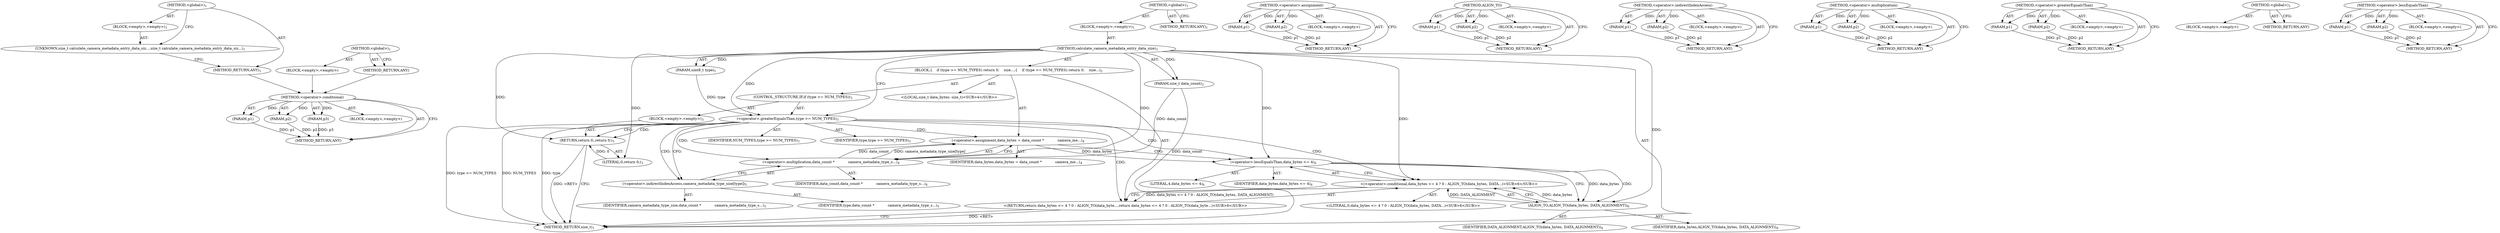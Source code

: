 digraph "&lt;global&gt;" {
vulnerable_77 [label=<(METHOD,&lt;operator&gt;.conditional)>];
vulnerable_78 [label=<(PARAM,p1)>];
vulnerable_79 [label=<(PARAM,p2)>];
vulnerable_80 [label=<(PARAM,p3)>];
vulnerable_81 [label=<(BLOCK,&lt;empty&gt;,&lt;empty&gt;)>];
vulnerable_82 [label=<(METHOD_RETURN,ANY)>];
vulnerable_6 [label=<(METHOD,&lt;global&gt;)<SUB>1</SUB>>];
vulnerable_7 [label=<(BLOCK,&lt;empty&gt;,&lt;empty&gt;)<SUB>1</SUB>>];
vulnerable_8 [label=<(METHOD,calculate_camera_metadata_entry_data_size)<SUB>1</SUB>>];
vulnerable_9 [label=<(PARAM,uint8_t type)<SUB>1</SUB>>];
vulnerable_10 [label=<(PARAM,size_t data_count)<SUB>2</SUB>>];
vulnerable_11 [label=<(BLOCK,{
    if (type &gt;= NUM_TYPES) return 0;
    size...,{
    if (type &gt;= NUM_TYPES) return 0;
    size...)<SUB>2</SUB>>];
vulnerable_12 [label=<(CONTROL_STRUCTURE,IF,if (type &gt;= NUM_TYPES))<SUB>3</SUB>>];
vulnerable_13 [label=<(&lt;operator&gt;.greaterEqualsThan,type &gt;= NUM_TYPES)<SUB>3</SUB>>];
vulnerable_14 [label=<(IDENTIFIER,type,type &gt;= NUM_TYPES)<SUB>3</SUB>>];
vulnerable_15 [label=<(IDENTIFIER,NUM_TYPES,type &gt;= NUM_TYPES)<SUB>3</SUB>>];
vulnerable_16 [label=<(BLOCK,&lt;empty&gt;,&lt;empty&gt;)<SUB>3</SUB>>];
vulnerable_17 [label=<(RETURN,return 0;,return 0;)<SUB>3</SUB>>];
vulnerable_18 [label=<(LITERAL,0,return 0;)<SUB>3</SUB>>];
vulnerable_19 [label="<(LOCAL,size_t data_bytes: size_t)<SUB>4</SUB>>"];
vulnerable_20 [label=<(&lt;operator&gt;.assignment,data_bytes = data_count *
            camera_me...)<SUB>4</SUB>>];
vulnerable_21 [label=<(IDENTIFIER,data_bytes,data_bytes = data_count *
            camera_me...)<SUB>4</SUB>>];
vulnerable_22 [label=<(&lt;operator&gt;.multiplication,data_count *
            camera_metadata_type_s...)<SUB>4</SUB>>];
vulnerable_23 [label=<(IDENTIFIER,data_count,data_count *
            camera_metadata_type_s...)<SUB>4</SUB>>];
vulnerable_24 [label=<(&lt;operator&gt;.indirectIndexAccess,camera_metadata_type_size[type])<SUB>5</SUB>>];
vulnerable_25 [label=<(IDENTIFIER,camera_metadata_type_size,data_count *
            camera_metadata_type_s...)<SUB>5</SUB>>];
vulnerable_26 [label=<(IDENTIFIER,type,data_count *
            camera_metadata_type_s...)<SUB>5</SUB>>];
vulnerable_27 [label="<(RETURN,return data_bytes &lt;= 4 ? 0 : ALIGN_TO(data_byte...,return data_bytes &lt;= 4 ? 0 : ALIGN_TO(data_byte...)<SUB>6</SUB>>"];
vulnerable_28 [label="<(&lt;operator&gt;.conditional,data_bytes &lt;= 4 ? 0 : ALIGN_TO(data_bytes, DATA...)<SUB>6</SUB>>"];
vulnerable_29 [label=<(&lt;operator&gt;.lessEqualsThan,data_bytes &lt;= 4)<SUB>6</SUB>>];
vulnerable_30 [label=<(IDENTIFIER,data_bytes,data_bytes &lt;= 4)<SUB>6</SUB>>];
vulnerable_31 [label=<(LITERAL,4,data_bytes &lt;= 4)<SUB>6</SUB>>];
vulnerable_32 [label="<(LITERAL,0,data_bytes &lt;= 4 ? 0 : ALIGN_TO(data_bytes, DATA...)<SUB>6</SUB>>"];
vulnerable_33 [label=<(ALIGN_TO,ALIGN_TO(data_bytes, DATA_ALIGNMENT))<SUB>6</SUB>>];
vulnerable_34 [label=<(IDENTIFIER,data_bytes,ALIGN_TO(data_bytes, DATA_ALIGNMENT))<SUB>6</SUB>>];
vulnerable_35 [label=<(IDENTIFIER,DATA_ALIGNMENT,ALIGN_TO(data_bytes, DATA_ALIGNMENT))<SUB>6</SUB>>];
vulnerable_36 [label=<(METHOD_RETURN,size_t)<SUB>1</SUB>>];
vulnerable_38 [label=<(METHOD_RETURN,ANY)<SUB>1</SUB>>];
vulnerable_62 [label=<(METHOD,&lt;operator&gt;.assignment)>];
vulnerable_63 [label=<(PARAM,p1)>];
vulnerable_64 [label=<(PARAM,p2)>];
vulnerable_65 [label=<(BLOCK,&lt;empty&gt;,&lt;empty&gt;)>];
vulnerable_66 [label=<(METHOD_RETURN,ANY)>];
vulnerable_88 [label=<(METHOD,ALIGN_TO)>];
vulnerable_89 [label=<(PARAM,p1)>];
vulnerable_90 [label=<(PARAM,p2)>];
vulnerable_91 [label=<(BLOCK,&lt;empty&gt;,&lt;empty&gt;)>];
vulnerable_92 [label=<(METHOD_RETURN,ANY)>];
vulnerable_72 [label=<(METHOD,&lt;operator&gt;.indirectIndexAccess)>];
vulnerable_73 [label=<(PARAM,p1)>];
vulnerable_74 [label=<(PARAM,p2)>];
vulnerable_75 [label=<(BLOCK,&lt;empty&gt;,&lt;empty&gt;)>];
vulnerable_76 [label=<(METHOD_RETURN,ANY)>];
vulnerable_67 [label=<(METHOD,&lt;operator&gt;.multiplication)>];
vulnerable_68 [label=<(PARAM,p1)>];
vulnerable_69 [label=<(PARAM,p2)>];
vulnerable_70 [label=<(BLOCK,&lt;empty&gt;,&lt;empty&gt;)>];
vulnerable_71 [label=<(METHOD_RETURN,ANY)>];
vulnerable_57 [label=<(METHOD,&lt;operator&gt;.greaterEqualsThan)>];
vulnerable_58 [label=<(PARAM,p1)>];
vulnerable_59 [label=<(PARAM,p2)>];
vulnerable_60 [label=<(BLOCK,&lt;empty&gt;,&lt;empty&gt;)>];
vulnerable_61 [label=<(METHOD_RETURN,ANY)>];
vulnerable_51 [label=<(METHOD,&lt;global&gt;)<SUB>1</SUB>>];
vulnerable_52 [label=<(BLOCK,&lt;empty&gt;,&lt;empty&gt;)>];
vulnerable_53 [label=<(METHOD_RETURN,ANY)>];
vulnerable_83 [label=<(METHOD,&lt;operator&gt;.lessEqualsThan)>];
vulnerable_84 [label=<(PARAM,p1)>];
vulnerable_85 [label=<(PARAM,p2)>];
vulnerable_86 [label=<(BLOCK,&lt;empty&gt;,&lt;empty&gt;)>];
vulnerable_87 [label=<(METHOD_RETURN,ANY)>];
fixed_6 [label=<(METHOD,&lt;global&gt;)<SUB>1</SUB>>];
fixed_7 [label=<(BLOCK,&lt;empty&gt;,&lt;empty&gt;)<SUB>1</SUB>>];
fixed_8 [label=<(UNKNOWN,size_t calculate_camera_metadata_entry_data_siz...,size_t calculate_camera_metadata_entry_data_siz...)<SUB>1</SUB>>];
fixed_9 [label=<(METHOD_RETURN,ANY)<SUB>1</SUB>>];
fixed_14 [label=<(METHOD,&lt;global&gt;)<SUB>1</SUB>>];
fixed_15 [label=<(BLOCK,&lt;empty&gt;,&lt;empty&gt;)>];
fixed_16 [label=<(METHOD_RETURN,ANY)>];
vulnerable_77 -> vulnerable_78  [key=0, label="AST: "];
vulnerable_77 -> vulnerable_78  [key=1, label="DDG: "];
vulnerable_77 -> vulnerable_81  [key=0, label="AST: "];
vulnerable_77 -> vulnerable_79  [key=0, label="AST: "];
vulnerable_77 -> vulnerable_79  [key=1, label="DDG: "];
vulnerable_77 -> vulnerable_82  [key=0, label="AST: "];
vulnerable_77 -> vulnerable_82  [key=1, label="CFG: "];
vulnerable_77 -> vulnerable_80  [key=0, label="AST: "];
vulnerable_77 -> vulnerable_80  [key=1, label="DDG: "];
vulnerable_78 -> vulnerable_82  [key=0, label="DDG: p1"];
vulnerable_79 -> vulnerable_82  [key=0, label="DDG: p2"];
vulnerable_80 -> vulnerable_82  [key=0, label="DDG: p3"];
vulnerable_6 -> vulnerable_7  [key=0, label="AST: "];
vulnerable_6 -> vulnerable_38  [key=0, label="AST: "];
vulnerable_6 -> vulnerable_38  [key=1, label="CFG: "];
vulnerable_7 -> vulnerable_8  [key=0, label="AST: "];
vulnerable_8 -> vulnerable_9  [key=0, label="AST: "];
vulnerable_8 -> vulnerable_9  [key=1, label="DDG: "];
vulnerable_8 -> vulnerable_10  [key=0, label="AST: "];
vulnerable_8 -> vulnerable_10  [key=1, label="DDG: "];
vulnerable_8 -> vulnerable_11  [key=0, label="AST: "];
vulnerable_8 -> vulnerable_36  [key=0, label="AST: "];
vulnerable_8 -> vulnerable_13  [key=0, label="CFG: "];
vulnerable_8 -> vulnerable_13  [key=1, label="DDG: "];
vulnerable_8 -> vulnerable_28  [key=0, label="DDG: "];
vulnerable_8 -> vulnerable_17  [key=0, label="DDG: "];
vulnerable_8 -> vulnerable_22  [key=0, label="DDG: "];
vulnerable_8 -> vulnerable_18  [key=0, label="DDG: "];
vulnerable_8 -> vulnerable_29  [key=0, label="DDG: "];
vulnerable_8 -> vulnerable_33  [key=0, label="DDG: "];
vulnerable_9 -> vulnerable_13  [key=0, label="DDG: type"];
vulnerable_10 -> vulnerable_36  [key=0, label="DDG: data_count"];
vulnerable_10 -> vulnerable_22  [key=0, label="DDG: data_count"];
vulnerable_11 -> vulnerable_12  [key=0, label="AST: "];
vulnerable_11 -> vulnerable_19  [key=0, label="AST: "];
vulnerable_11 -> vulnerable_20  [key=0, label="AST: "];
vulnerable_11 -> vulnerable_27  [key=0, label="AST: "];
vulnerable_12 -> vulnerable_13  [key=0, label="AST: "];
vulnerable_12 -> vulnerable_16  [key=0, label="AST: "];
vulnerable_13 -> vulnerable_14  [key=0, label="AST: "];
vulnerable_13 -> vulnerable_15  [key=0, label="AST: "];
vulnerable_13 -> vulnerable_17  [key=0, label="CFG: "];
vulnerable_13 -> vulnerable_17  [key=1, label="CDG: "];
vulnerable_13 -> vulnerable_24  [key=0, label="CFG: "];
vulnerable_13 -> vulnerable_24  [key=1, label="CDG: "];
vulnerable_13 -> vulnerable_36  [key=0, label="DDG: type"];
vulnerable_13 -> vulnerable_36  [key=1, label="DDG: type &gt;= NUM_TYPES"];
vulnerable_13 -> vulnerable_36  [key=2, label="DDG: NUM_TYPES"];
vulnerable_13 -> vulnerable_29  [key=0, label="CDG: "];
vulnerable_13 -> vulnerable_28  [key=0, label="CDG: "];
vulnerable_13 -> vulnerable_20  [key=0, label="CDG: "];
vulnerable_13 -> vulnerable_22  [key=0, label="CDG: "];
vulnerable_13 -> vulnerable_27  [key=0, label="CDG: "];
vulnerable_16 -> vulnerable_17  [key=0, label="AST: "];
vulnerable_17 -> vulnerable_18  [key=0, label="AST: "];
vulnerable_17 -> vulnerable_36  [key=0, label="CFG: "];
vulnerable_17 -> vulnerable_36  [key=1, label="DDG: &lt;RET&gt;"];
vulnerable_18 -> vulnerable_17  [key=0, label="DDG: 0"];
vulnerable_20 -> vulnerable_21  [key=0, label="AST: "];
vulnerable_20 -> vulnerable_22  [key=0, label="AST: "];
vulnerable_20 -> vulnerable_29  [key=0, label="CFG: "];
vulnerable_20 -> vulnerable_29  [key=1, label="DDG: data_bytes"];
vulnerable_22 -> vulnerable_23  [key=0, label="AST: "];
vulnerable_22 -> vulnerable_24  [key=0, label="AST: "];
vulnerable_22 -> vulnerable_20  [key=0, label="CFG: "];
vulnerable_22 -> vulnerable_20  [key=1, label="DDG: data_count"];
vulnerable_22 -> vulnerable_20  [key=2, label="DDG: camera_metadata_type_size[type]"];
vulnerable_24 -> vulnerable_25  [key=0, label="AST: "];
vulnerable_24 -> vulnerable_26  [key=0, label="AST: "];
vulnerable_24 -> vulnerable_22  [key=0, label="CFG: "];
vulnerable_27 -> vulnerable_28  [key=0, label="AST: "];
vulnerable_27 -> vulnerable_36  [key=0, label="CFG: "];
vulnerable_27 -> vulnerable_36  [key=1, label="DDG: &lt;RET&gt;"];
vulnerable_28 -> vulnerable_29  [key=0, label="AST: "];
vulnerable_28 -> vulnerable_32  [key=0, label="AST: "];
vulnerable_28 -> vulnerable_33  [key=0, label="AST: "];
vulnerable_28 -> vulnerable_27  [key=0, label="CFG: "];
vulnerable_28 -> vulnerable_27  [key=1, label="DDG: data_bytes &lt;= 4 ? 0 : ALIGN_TO(data_bytes, DATA_ALIGNMENT)"];
vulnerable_29 -> vulnerable_30  [key=0, label="AST: "];
vulnerable_29 -> vulnerable_31  [key=0, label="AST: "];
vulnerable_29 -> vulnerable_28  [key=0, label="CFG: "];
vulnerable_29 -> vulnerable_33  [key=0, label="CFG: "];
vulnerable_29 -> vulnerable_33  [key=1, label="DDG: data_bytes"];
vulnerable_29 -> vulnerable_33  [key=2, label="CDG: "];
vulnerable_33 -> vulnerable_34  [key=0, label="AST: "];
vulnerable_33 -> vulnerable_35  [key=0, label="AST: "];
vulnerable_33 -> vulnerable_28  [key=0, label="CFG: "];
vulnerable_33 -> vulnerable_28  [key=1, label="DDG: data_bytes"];
vulnerable_33 -> vulnerable_28  [key=2, label="DDG: DATA_ALIGNMENT"];
vulnerable_62 -> vulnerable_63  [key=0, label="AST: "];
vulnerable_62 -> vulnerable_63  [key=1, label="DDG: "];
vulnerable_62 -> vulnerable_65  [key=0, label="AST: "];
vulnerable_62 -> vulnerable_64  [key=0, label="AST: "];
vulnerable_62 -> vulnerable_64  [key=1, label="DDG: "];
vulnerable_62 -> vulnerable_66  [key=0, label="AST: "];
vulnerable_62 -> vulnerable_66  [key=1, label="CFG: "];
vulnerable_63 -> vulnerable_66  [key=0, label="DDG: p1"];
vulnerable_64 -> vulnerable_66  [key=0, label="DDG: p2"];
vulnerable_88 -> vulnerable_89  [key=0, label="AST: "];
vulnerable_88 -> vulnerable_89  [key=1, label="DDG: "];
vulnerable_88 -> vulnerable_91  [key=0, label="AST: "];
vulnerable_88 -> vulnerable_90  [key=0, label="AST: "];
vulnerable_88 -> vulnerable_90  [key=1, label="DDG: "];
vulnerable_88 -> vulnerable_92  [key=0, label="AST: "];
vulnerable_88 -> vulnerable_92  [key=1, label="CFG: "];
vulnerable_89 -> vulnerable_92  [key=0, label="DDG: p1"];
vulnerable_90 -> vulnerable_92  [key=0, label="DDG: p2"];
vulnerable_72 -> vulnerable_73  [key=0, label="AST: "];
vulnerable_72 -> vulnerable_73  [key=1, label="DDG: "];
vulnerable_72 -> vulnerable_75  [key=0, label="AST: "];
vulnerable_72 -> vulnerable_74  [key=0, label="AST: "];
vulnerable_72 -> vulnerable_74  [key=1, label="DDG: "];
vulnerable_72 -> vulnerable_76  [key=0, label="AST: "];
vulnerable_72 -> vulnerable_76  [key=1, label="CFG: "];
vulnerable_73 -> vulnerable_76  [key=0, label="DDG: p1"];
vulnerable_74 -> vulnerable_76  [key=0, label="DDG: p2"];
vulnerable_67 -> vulnerable_68  [key=0, label="AST: "];
vulnerable_67 -> vulnerable_68  [key=1, label="DDG: "];
vulnerable_67 -> vulnerable_70  [key=0, label="AST: "];
vulnerable_67 -> vulnerable_69  [key=0, label="AST: "];
vulnerable_67 -> vulnerable_69  [key=1, label="DDG: "];
vulnerable_67 -> vulnerable_71  [key=0, label="AST: "];
vulnerable_67 -> vulnerable_71  [key=1, label="CFG: "];
vulnerable_68 -> vulnerable_71  [key=0, label="DDG: p1"];
vulnerable_69 -> vulnerable_71  [key=0, label="DDG: p2"];
vulnerable_57 -> vulnerable_58  [key=0, label="AST: "];
vulnerable_57 -> vulnerable_58  [key=1, label="DDG: "];
vulnerable_57 -> vulnerable_60  [key=0, label="AST: "];
vulnerable_57 -> vulnerable_59  [key=0, label="AST: "];
vulnerable_57 -> vulnerable_59  [key=1, label="DDG: "];
vulnerable_57 -> vulnerable_61  [key=0, label="AST: "];
vulnerable_57 -> vulnerable_61  [key=1, label="CFG: "];
vulnerable_58 -> vulnerable_61  [key=0, label="DDG: p1"];
vulnerable_59 -> vulnerable_61  [key=0, label="DDG: p2"];
vulnerable_51 -> vulnerable_52  [key=0, label="AST: "];
vulnerable_51 -> vulnerable_53  [key=0, label="AST: "];
vulnerable_51 -> vulnerable_53  [key=1, label="CFG: "];
vulnerable_83 -> vulnerable_84  [key=0, label="AST: "];
vulnerable_83 -> vulnerable_84  [key=1, label="DDG: "];
vulnerable_83 -> vulnerable_86  [key=0, label="AST: "];
vulnerable_83 -> vulnerable_85  [key=0, label="AST: "];
vulnerable_83 -> vulnerable_85  [key=1, label="DDG: "];
vulnerable_83 -> vulnerable_87  [key=0, label="AST: "];
vulnerable_83 -> vulnerable_87  [key=1, label="CFG: "];
vulnerable_84 -> vulnerable_87  [key=0, label="DDG: p1"];
vulnerable_85 -> vulnerable_87  [key=0, label="DDG: p2"];
fixed_6 -> fixed_7  [key=0, label="AST: "];
fixed_6 -> fixed_9  [key=0, label="AST: "];
fixed_6 -> fixed_8  [key=0, label="CFG: "];
fixed_7 -> fixed_8  [key=0, label="AST: "];
fixed_8 -> fixed_9  [key=0, label="CFG: "];
fixed_9 -> vulnerable_77  [key=0];
fixed_14 -> fixed_15  [key=0, label="AST: "];
fixed_14 -> fixed_16  [key=0, label="AST: "];
fixed_14 -> fixed_16  [key=1, label="CFG: "];
fixed_15 -> vulnerable_77  [key=0];
fixed_16 -> vulnerable_77  [key=0];
}
